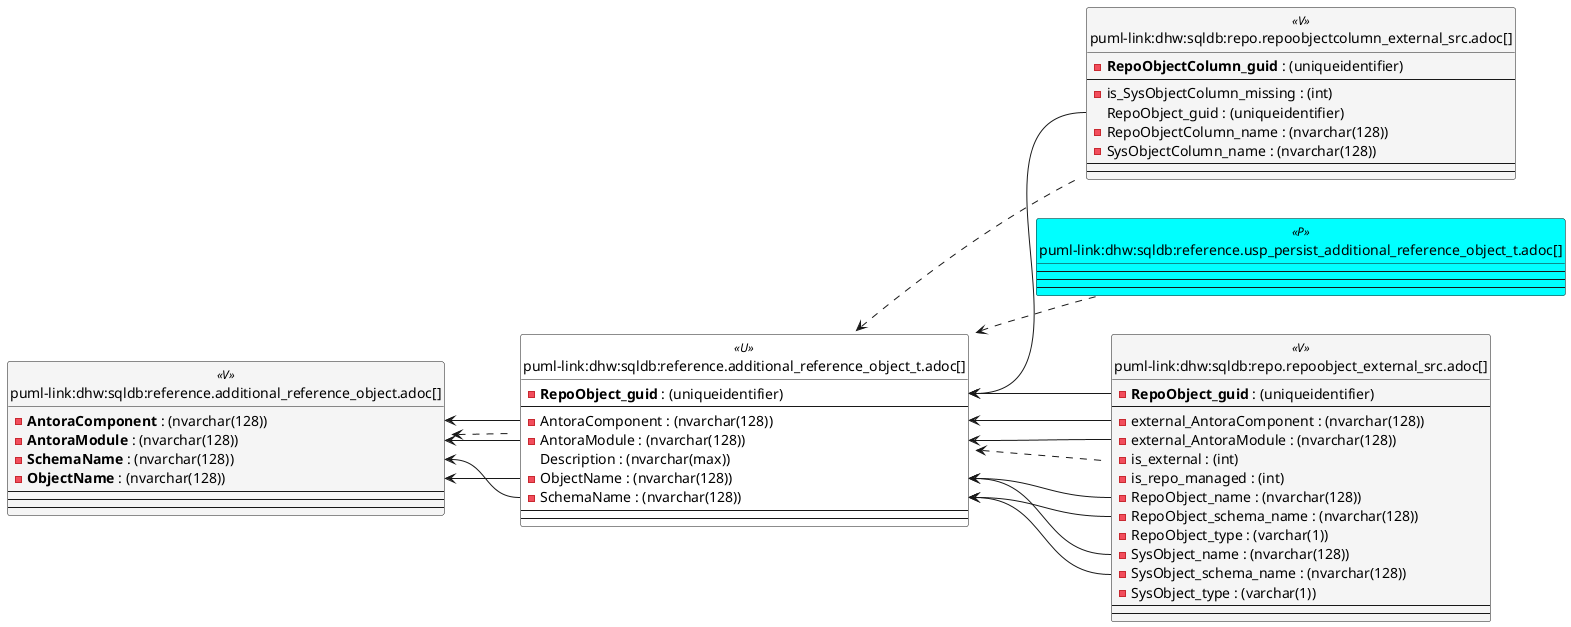 @startuml
left to right direction
'top to bottom direction
hide circle
'avoide "." issues:
set namespaceSeparator none


skinparam class {
  BackgroundColor White
  BackgroundColor<<FN>> Yellow
  BackgroundColor<<FS>> Yellow
  BackgroundColor<<FT>> LightGray
  BackgroundColor<<IF>> Yellow
  BackgroundColor<<IS>> Yellow
  BackgroundColor<<P>> Aqua
  BackgroundColor<<PC>> Aqua
  BackgroundColor<<SN>> Yellow
  BackgroundColor<<SO>> SlateBlue
  BackgroundColor<<TF>> LightGray
  BackgroundColor<<TR>> Tomato
  BackgroundColor<<U>> White
  BackgroundColor<<V>> WhiteSmoke
  BackgroundColor<<X>> Aqua
  BackgroundColor<<external>> AliceBlue
}


entity "puml-link:dhw:sqldb:reference.additional_reference_object.adoc[]" as reference.additional_Reference_Object << V >> {
  - **AntoraComponent** : (nvarchar(128))
  - **AntoraModule** : (nvarchar(128))
  - **SchemaName** : (nvarchar(128))
  - **ObjectName** : (nvarchar(128))
  --
  --
  --
}

entity "puml-link:dhw:sqldb:reference.additional_reference_object_t.adoc[]" as reference.additional_Reference_Object_T << U >> {
  - **RepoObject_guid** : (uniqueidentifier)
  --
  - AntoraComponent : (nvarchar(128))
  - AntoraModule : (nvarchar(128))
  Description : (nvarchar(max))
  - ObjectName : (nvarchar(128))
  - SchemaName : (nvarchar(128))
  --
  --
}

entity "puml-link:dhw:sqldb:reference.usp_persist_additional_reference_object_t.adoc[]" as reference.usp_PERSIST_additional_Reference_Object_T << P >> {
  --
  --
  --
}

entity "puml-link:dhw:sqldb:repo.repoobject_external_src.adoc[]" as repo.RepoObject_external_src << V >> {
  - **RepoObject_guid** : (uniqueidentifier)
  --
  - external_AntoraComponent : (nvarchar(128))
  - external_AntoraModule : (nvarchar(128))
  - is_external : (int)
  - is_repo_managed : (int)
  - RepoObject_name : (nvarchar(128))
  - RepoObject_schema_name : (nvarchar(128))
  - RepoObject_type : (varchar(1))
  - SysObject_name : (nvarchar(128))
  - SysObject_schema_name : (nvarchar(128))
  - SysObject_type : (varchar(1))
  --
  --
}

entity "puml-link:dhw:sqldb:repo.repoobjectcolumn_external_src.adoc[]" as repo.RepoObjectColumn_external_src << V >> {
  - **RepoObjectColumn_guid** : (uniqueidentifier)
  --
  - is_SysObjectColumn_missing : (int)
  RepoObject_guid : (uniqueidentifier)
  - RepoObjectColumn_name : (nvarchar(128))
  - SysObjectColumn_name : (nvarchar(128))
  --
  --
}

reference.additional_Reference_Object <.. reference.additional_Reference_Object_T
reference.additional_Reference_Object_T <.. reference.usp_PERSIST_additional_Reference_Object_T
reference.additional_Reference_Object_T <.. repo.RepoObject_external_src
reference.additional_Reference_Object_T <.. repo.RepoObjectColumn_external_src
"reference.additional_Reference_Object::AntoraComponent" <-- "reference.additional_Reference_Object_T::AntoraComponent"
"reference.additional_Reference_Object::AntoraModule" <-- "reference.additional_Reference_Object_T::AntoraModule"
"reference.additional_Reference_Object::ObjectName" <-- "reference.additional_Reference_Object_T::ObjectName"
"reference.additional_Reference_Object::SchemaName" <-- "reference.additional_Reference_Object_T::SchemaName"
"reference.additional_Reference_Object_T::AntoraComponent" <-- "repo.RepoObject_external_src::external_AntoraComponent"
"reference.additional_Reference_Object_T::AntoraModule" <-- "repo.RepoObject_external_src::external_AntoraModule"
"reference.additional_Reference_Object_T::ObjectName" <-- "repo.RepoObject_external_src::RepoObject_name"
"reference.additional_Reference_Object_T::ObjectName" <-- "repo.RepoObject_external_src::SysObject_name"
"reference.additional_Reference_Object_T::RepoObject_guid" <-- "repo.RepoObject_external_src::RepoObject_guid"
"reference.additional_Reference_Object_T::RepoObject_guid" <-- "repo.RepoObjectColumn_external_src::RepoObject_guid"
"reference.additional_Reference_Object_T::SchemaName" <-- "repo.RepoObject_external_src::RepoObject_schema_name"
"reference.additional_Reference_Object_T::SchemaName" <-- "repo.RepoObject_external_src::SysObject_schema_name"
@enduml

